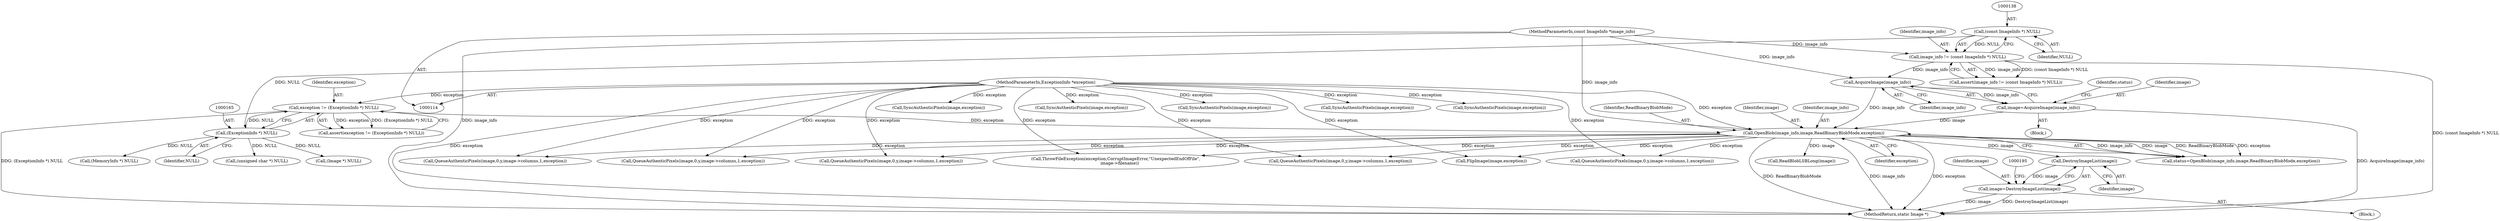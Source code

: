 digraph "0_ImageMagick_f6e9d0d9955e85bdd7540b251cd50d598dacc5e6_10@pointer" {
"1000191" [label="(Call,DestroyImageList(image))"];
"1000179" [label="(Call,OpenBlob(image_info,image,ReadBinaryBlobMode,exception))"];
"1000175" [label="(Call,AcquireImage(image_info))"];
"1000135" [label="(Call,image_info != (const ImageInfo *) NULL)"];
"1000115" [label="(MethodParameterIn,const ImageInfo *image_info)"];
"1000137" [label="(Call,(const ImageInfo *) NULL)"];
"1000173" [label="(Call,image=AcquireImage(image_info))"];
"1000162" [label="(Call,exception != (ExceptionInfo *) NULL)"];
"1000116" [label="(MethodParameterIn,ExceptionInfo *exception)"];
"1000164" [label="(Call,(ExceptionInfo *) NULL)"];
"1000189" [label="(Call,image=DestroyImageList(image))"];
"1001213" [label="(Call,SyncAuthenticPixels(image,exception))"];
"1000192" [label="(Identifier,image)"];
"1000786" [label="(Call,QueueAuthenticPixels(image,0,y,image->columns,1,exception))"];
"1001304" [label="(Call,QueueAuthenticPixels(image,0,y,image->columns,1,exception))"];
"1000209" [label="(Call,ReadBlobLSBLong(image))"];
"1000115" [label="(MethodParameterIn,const ImageInfo *image_info)"];
"1000183" [label="(Identifier,exception)"];
"1000189" [label="(Call,image=DestroyImageList(image))"];
"1000161" [label="(Call,assert(exception != (ExceptionInfo *) NULL))"];
"1001073" [label="(Call,SyncAuthenticPixels(image,exception))"];
"1001554" [label="(Call,SyncAuthenticPixels(image,exception))"];
"1000137" [label="(Call,(const ImageInfo *) NULL)"];
"1000175" [label="(Call,AcquireImage(image_info))"];
"1000164" [label="(Call,(ExceptionInfo *) NULL)"];
"1000163" [label="(Identifier,exception)"];
"1001162" [label="(Call,QueueAuthenticPixels(image,0,y,image->columns,1,exception))"];
"1001602" [label="(Call,ThrowFileException(exception,CorruptImageError,\"UnexpectedEndOfFile\",\n      image->filename))"];
"1000176" [label="(Identifier,image_info)"];
"1000162" [label="(Call,exception != (ExceptionInfo *) NULL)"];
"1000136" [label="(Identifier,image_info)"];
"1000177" [label="(Call,status=OpenBlob(image_info,image,ReadBinaryBlobMode,exception))"];
"1000166" [label="(Identifier,NULL)"];
"1000976" [label="(Call,QueueAuthenticPixels(image,0,y,image->columns,1,exception))"];
"1000181" [label="(Identifier,image)"];
"1000116" [label="(MethodParameterIn,ExceptionInfo *exception)"];
"1000180" [label="(Identifier,image_info)"];
"1000134" [label="(Call,assert(image_info != (const ImageInfo *) NULL))"];
"1000509" [label="(Call,(unsigned char *) NULL)"];
"1000190" [label="(Identifier,image)"];
"1000194" [label="(Call,(Image *) NULL)"];
"1000117" [label="(Block,)"];
"1000135" [label="(Call,image_info != (const ImageInfo *) NULL)"];
"1000904" [label="(Call,SyncAuthenticPixels(image,exception))"];
"1000178" [label="(Identifier,status)"];
"1001619" [label="(Call,FlipImage(image,exception))"];
"1000174" [label="(Identifier,image)"];
"1001421" [label="(Call,SyncAuthenticPixels(image,exception))"];
"1000188" [label="(Block,)"];
"1001490" [label="(Call,QueueAuthenticPixels(image,0,y,image->columns,1,exception))"];
"1000191" [label="(Call,DestroyImageList(image))"];
"1000661" [label="(Call,(MemoryInfo *) NULL)"];
"1000173" [label="(Call,image=AcquireImage(image_info))"];
"1000179" [label="(Call,OpenBlob(image_info,image,ReadBinaryBlobMode,exception))"];
"1000182" [label="(Identifier,ReadBinaryBlobMode)"];
"1000139" [label="(Identifier,NULL)"];
"1001646" [label="(MethodReturn,static Image *)"];
"1000191" -> "1000189"  [label="AST: "];
"1000191" -> "1000192"  [label="CFG: "];
"1000192" -> "1000191"  [label="AST: "];
"1000189" -> "1000191"  [label="CFG: "];
"1000191" -> "1000189"  [label="DDG: image"];
"1000179" -> "1000191"  [label="DDG: image"];
"1000179" -> "1000177"  [label="AST: "];
"1000179" -> "1000183"  [label="CFG: "];
"1000180" -> "1000179"  [label="AST: "];
"1000181" -> "1000179"  [label="AST: "];
"1000182" -> "1000179"  [label="AST: "];
"1000183" -> "1000179"  [label="AST: "];
"1000177" -> "1000179"  [label="CFG: "];
"1000179" -> "1001646"  [label="DDG: ReadBinaryBlobMode"];
"1000179" -> "1001646"  [label="DDG: image_info"];
"1000179" -> "1001646"  [label="DDG: exception"];
"1000179" -> "1000177"  [label="DDG: image_info"];
"1000179" -> "1000177"  [label="DDG: image"];
"1000179" -> "1000177"  [label="DDG: ReadBinaryBlobMode"];
"1000179" -> "1000177"  [label="DDG: exception"];
"1000175" -> "1000179"  [label="DDG: image_info"];
"1000115" -> "1000179"  [label="DDG: image_info"];
"1000173" -> "1000179"  [label="DDG: image"];
"1000162" -> "1000179"  [label="DDG: exception"];
"1000116" -> "1000179"  [label="DDG: exception"];
"1000179" -> "1000209"  [label="DDG: image"];
"1000179" -> "1000786"  [label="DDG: exception"];
"1000179" -> "1000976"  [label="DDG: exception"];
"1000179" -> "1001162"  [label="DDG: exception"];
"1000179" -> "1001304"  [label="DDG: exception"];
"1000179" -> "1001490"  [label="DDG: exception"];
"1000179" -> "1001602"  [label="DDG: exception"];
"1000179" -> "1001619"  [label="DDG: exception"];
"1000175" -> "1000173"  [label="AST: "];
"1000175" -> "1000176"  [label="CFG: "];
"1000176" -> "1000175"  [label="AST: "];
"1000173" -> "1000175"  [label="CFG: "];
"1000175" -> "1000173"  [label="DDG: image_info"];
"1000135" -> "1000175"  [label="DDG: image_info"];
"1000115" -> "1000175"  [label="DDG: image_info"];
"1000135" -> "1000134"  [label="AST: "];
"1000135" -> "1000137"  [label="CFG: "];
"1000136" -> "1000135"  [label="AST: "];
"1000137" -> "1000135"  [label="AST: "];
"1000134" -> "1000135"  [label="CFG: "];
"1000135" -> "1001646"  [label="DDG: (const ImageInfo *) NULL"];
"1000135" -> "1000134"  [label="DDG: image_info"];
"1000135" -> "1000134"  [label="DDG: (const ImageInfo *) NULL"];
"1000115" -> "1000135"  [label="DDG: image_info"];
"1000137" -> "1000135"  [label="DDG: NULL"];
"1000115" -> "1000114"  [label="AST: "];
"1000115" -> "1001646"  [label="DDG: image_info"];
"1000137" -> "1000139"  [label="CFG: "];
"1000138" -> "1000137"  [label="AST: "];
"1000139" -> "1000137"  [label="AST: "];
"1000137" -> "1000164"  [label="DDG: NULL"];
"1000173" -> "1000117"  [label="AST: "];
"1000174" -> "1000173"  [label="AST: "];
"1000178" -> "1000173"  [label="CFG: "];
"1000173" -> "1001646"  [label="DDG: AcquireImage(image_info)"];
"1000162" -> "1000161"  [label="AST: "];
"1000162" -> "1000164"  [label="CFG: "];
"1000163" -> "1000162"  [label="AST: "];
"1000164" -> "1000162"  [label="AST: "];
"1000161" -> "1000162"  [label="CFG: "];
"1000162" -> "1001646"  [label="DDG: (ExceptionInfo *) NULL"];
"1000162" -> "1000161"  [label="DDG: exception"];
"1000162" -> "1000161"  [label="DDG: (ExceptionInfo *) NULL"];
"1000116" -> "1000162"  [label="DDG: exception"];
"1000164" -> "1000162"  [label="DDG: NULL"];
"1000116" -> "1000114"  [label="AST: "];
"1000116" -> "1001646"  [label="DDG: exception"];
"1000116" -> "1000786"  [label="DDG: exception"];
"1000116" -> "1000904"  [label="DDG: exception"];
"1000116" -> "1000976"  [label="DDG: exception"];
"1000116" -> "1001073"  [label="DDG: exception"];
"1000116" -> "1001162"  [label="DDG: exception"];
"1000116" -> "1001213"  [label="DDG: exception"];
"1000116" -> "1001304"  [label="DDG: exception"];
"1000116" -> "1001421"  [label="DDG: exception"];
"1000116" -> "1001490"  [label="DDG: exception"];
"1000116" -> "1001554"  [label="DDG: exception"];
"1000116" -> "1001602"  [label="DDG: exception"];
"1000116" -> "1001619"  [label="DDG: exception"];
"1000164" -> "1000166"  [label="CFG: "];
"1000165" -> "1000164"  [label="AST: "];
"1000166" -> "1000164"  [label="AST: "];
"1000164" -> "1000194"  [label="DDG: NULL"];
"1000164" -> "1000509"  [label="DDG: NULL"];
"1000164" -> "1000661"  [label="DDG: NULL"];
"1000189" -> "1000188"  [label="AST: "];
"1000190" -> "1000189"  [label="AST: "];
"1000195" -> "1000189"  [label="CFG: "];
"1000189" -> "1001646"  [label="DDG: image"];
"1000189" -> "1001646"  [label="DDG: DestroyImageList(image)"];
}
